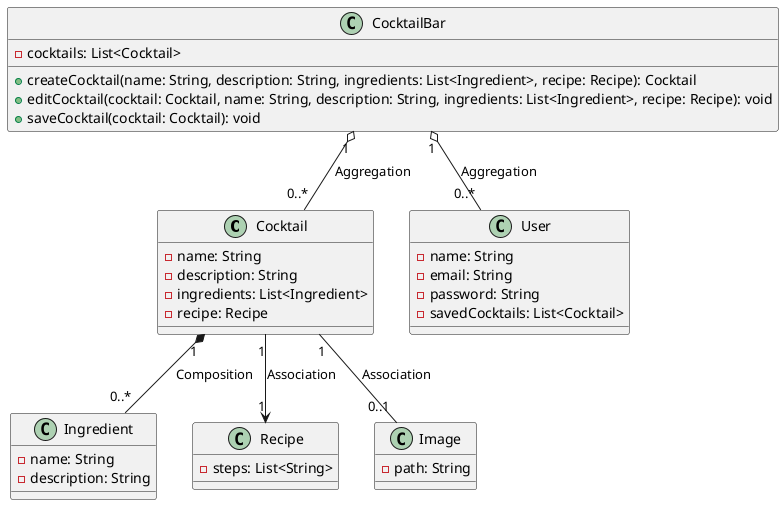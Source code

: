 
@startuml

class Cocktail {
  - name: String
  - description: String
  - ingredients: List<Ingredient>
  - recipe: Recipe
}

class CocktailBar {
  - cocktails: List<Cocktail>
  + createCocktail(name: String, description: String, ingredients: List<Ingredient>, recipe: Recipe): Cocktail
  + editCocktail(cocktail: Cocktail, name: String, description: String, ingredients: List<Ingredient>, recipe: Recipe): void
  + saveCocktail(cocktail: Cocktail): void
}

class User {
  - name: String
  - email: String
  - password: String
  - savedCocktails: List<Cocktail>
}

class Ingredient {
  - name: String
  - description: String
}

class Recipe {
  - steps: List<String>
}

class Image {
  - path: String
}

CocktailBar "1" o-- "0..*" Cocktail : Aggregation
CocktailBar "1" o-- "0..*" User : Aggregation
Cocktail "1" *-- "0..*" Ingredient : Composition
Cocktail "1" --> "1" Recipe : Association
Cocktail "1" -- "0..1" Image : Association

@enduml


